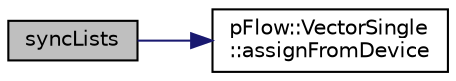 digraph "syncLists"
{
 // LATEX_PDF_SIZE
  edge [fontname="Helvetica",fontsize="10",labelfontname="Helvetica",labelfontsize="10"];
  node [fontname="Helvetica",fontsize="10",shape=record];
  rankdir="LR";
  Node1 [label="syncLists",height=0.2,width=0.4,color="black", fillcolor="grey75", style="filled", fontcolor="black",tooltip=" "];
  Node1 -> Node2 [color="midnightblue",fontsize="10",style="solid",fontname="Helvetica"];
  Node2 [label="pFlow::VectorSingle\l::assignFromDevice",height=0.2,width=0.4,color="black", fillcolor="white", style="filled",URL="$classpFlow_1_1VectorSingle.html#afc2408a087b76a59e81f83f22367b04e",tooltip=" "];
}
